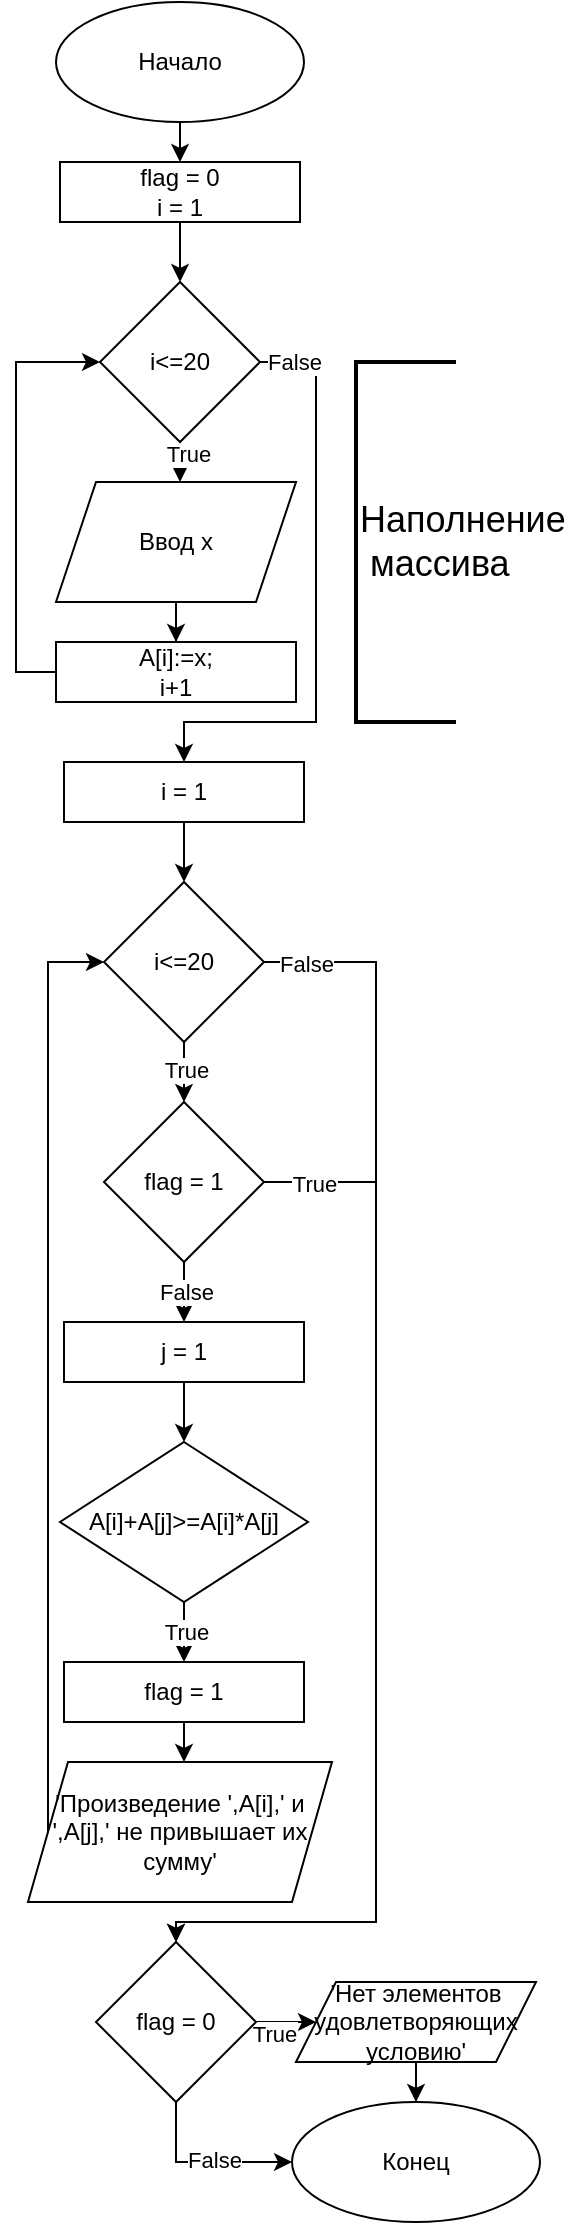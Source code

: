 <mxfile version="22.1.4" type="device">
  <diagram id="C5RBs43oDa-KdzZeNtuy" name="Page-1">
    <mxGraphModel dx="1750" dy="1103" grid="1" gridSize="10" guides="1" tooltips="1" connect="1" arrows="1" fold="1" page="1" pageScale="1" pageWidth="827" pageHeight="1169" math="0" shadow="0">
      <root>
        <mxCell id="WIyWlLk6GJQsqaUBKTNV-0" />
        <mxCell id="WIyWlLk6GJQsqaUBKTNV-1" parent="WIyWlLk6GJQsqaUBKTNV-0" />
        <mxCell id="YRxJXnBdkrVlGkPO4I3S-2" style="edgeStyle=orthogonalEdgeStyle;rounded=0;orthogonalLoop=1;jettySize=auto;html=1;" edge="1" parent="WIyWlLk6GJQsqaUBKTNV-1" source="YRxJXnBdkrVlGkPO4I3S-0">
          <mxGeometry relative="1" as="geometry">
            <mxPoint x="412" y="100" as="targetPoint" />
          </mxGeometry>
        </mxCell>
        <mxCell id="YRxJXnBdkrVlGkPO4I3S-0" value="Начало" style="ellipse;whiteSpace=wrap;html=1;" vertex="1" parent="WIyWlLk6GJQsqaUBKTNV-1">
          <mxGeometry x="350" y="20" width="124" height="60" as="geometry" />
        </mxCell>
        <mxCell id="YRxJXnBdkrVlGkPO4I3S-6" style="edgeStyle=orthogonalEdgeStyle;rounded=0;orthogonalLoop=1;jettySize=auto;html=1;" edge="1" parent="WIyWlLk6GJQsqaUBKTNV-1" source="YRxJXnBdkrVlGkPO4I3S-3">
          <mxGeometry relative="1" as="geometry">
            <mxPoint x="412" y="160" as="targetPoint" />
          </mxGeometry>
        </mxCell>
        <mxCell id="YRxJXnBdkrVlGkPO4I3S-3" value="flag = 0&lt;br&gt;i = 1" style="rounded=0;whiteSpace=wrap;html=1;" vertex="1" parent="WIyWlLk6GJQsqaUBKTNV-1">
          <mxGeometry x="352" y="100" width="120" height="30" as="geometry" />
        </mxCell>
        <mxCell id="YRxJXnBdkrVlGkPO4I3S-8" style="edgeStyle=orthogonalEdgeStyle;rounded=0;orthogonalLoop=1;jettySize=auto;html=1;" edge="1" parent="WIyWlLk6GJQsqaUBKTNV-1" source="YRxJXnBdkrVlGkPO4I3S-5">
          <mxGeometry relative="1" as="geometry">
            <mxPoint x="412" y="260" as="targetPoint" />
          </mxGeometry>
        </mxCell>
        <mxCell id="YRxJXnBdkrVlGkPO4I3S-21" value="True" style="edgeLabel;html=1;align=center;verticalAlign=middle;resizable=0;points=[];" vertex="1" connectable="0" parent="YRxJXnBdkrVlGkPO4I3S-8">
          <mxGeometry x="-0.619" y="3" relative="1" as="geometry">
            <mxPoint x="1" y="2" as="offset" />
          </mxGeometry>
        </mxCell>
        <mxCell id="YRxJXnBdkrVlGkPO4I3S-14" style="edgeStyle=orthogonalEdgeStyle;rounded=0;orthogonalLoop=1;jettySize=auto;html=1;entryX=0.5;entryY=0;entryDx=0;entryDy=0;exitX=1;exitY=0.5;exitDx=0;exitDy=0;" edge="1" parent="WIyWlLk6GJQsqaUBKTNV-1" source="YRxJXnBdkrVlGkPO4I3S-5" target="YRxJXnBdkrVlGkPO4I3S-12">
          <mxGeometry relative="1" as="geometry">
            <Array as="points">
              <mxPoint x="480" y="200" />
              <mxPoint x="480" y="380" />
              <mxPoint x="414" y="380" />
            </Array>
          </mxGeometry>
        </mxCell>
        <mxCell id="YRxJXnBdkrVlGkPO4I3S-22" value="False" style="edgeLabel;html=1;align=center;verticalAlign=middle;resizable=0;points=[];" vertex="1" connectable="0" parent="YRxJXnBdkrVlGkPO4I3S-14">
          <mxGeometry x="-0.886" relative="1" as="geometry">
            <mxPoint as="offset" />
          </mxGeometry>
        </mxCell>
        <mxCell id="YRxJXnBdkrVlGkPO4I3S-5" value="i&amp;lt;=20" style="rhombus;whiteSpace=wrap;html=1;" vertex="1" parent="WIyWlLk6GJQsqaUBKTNV-1">
          <mxGeometry x="372" y="160" width="80" height="80" as="geometry" />
        </mxCell>
        <mxCell id="YRxJXnBdkrVlGkPO4I3S-9" style="edgeStyle=orthogonalEdgeStyle;rounded=0;orthogonalLoop=1;jettySize=auto;html=1;" edge="1" parent="WIyWlLk6GJQsqaUBKTNV-1" source="YRxJXnBdkrVlGkPO4I3S-7" target="YRxJXnBdkrVlGkPO4I3S-10">
          <mxGeometry relative="1" as="geometry">
            <mxPoint x="410" y="340" as="targetPoint" />
          </mxGeometry>
        </mxCell>
        <mxCell id="YRxJXnBdkrVlGkPO4I3S-7" value="Ввод x" style="shape=parallelogram;perimeter=parallelogramPerimeter;whiteSpace=wrap;html=1;fixedSize=1;" vertex="1" parent="WIyWlLk6GJQsqaUBKTNV-1">
          <mxGeometry x="350" y="260" width="120" height="60" as="geometry" />
        </mxCell>
        <mxCell id="YRxJXnBdkrVlGkPO4I3S-11" style="edgeStyle=orthogonalEdgeStyle;rounded=0;orthogonalLoop=1;jettySize=auto;html=1;entryX=0;entryY=0.5;entryDx=0;entryDy=0;exitX=0;exitY=0.5;exitDx=0;exitDy=0;" edge="1" parent="WIyWlLk6GJQsqaUBKTNV-1" source="YRxJXnBdkrVlGkPO4I3S-10" target="YRxJXnBdkrVlGkPO4I3S-5">
          <mxGeometry relative="1" as="geometry" />
        </mxCell>
        <mxCell id="YRxJXnBdkrVlGkPO4I3S-10" value="A[i]:=x;&lt;br&gt;i+1" style="rounded=0;whiteSpace=wrap;html=1;" vertex="1" parent="WIyWlLk6GJQsqaUBKTNV-1">
          <mxGeometry x="350" y="340" width="120" height="30" as="geometry" />
        </mxCell>
        <mxCell id="YRxJXnBdkrVlGkPO4I3S-15" style="edgeStyle=orthogonalEdgeStyle;rounded=0;orthogonalLoop=1;jettySize=auto;html=1;" edge="1" parent="WIyWlLk6GJQsqaUBKTNV-1" source="YRxJXnBdkrVlGkPO4I3S-12" target="YRxJXnBdkrVlGkPO4I3S-13">
          <mxGeometry relative="1" as="geometry" />
        </mxCell>
        <mxCell id="YRxJXnBdkrVlGkPO4I3S-12" value="i = 1" style="rounded=0;whiteSpace=wrap;html=1;" vertex="1" parent="WIyWlLk6GJQsqaUBKTNV-1">
          <mxGeometry x="354" y="400" width="120" height="30" as="geometry" />
        </mxCell>
        <mxCell id="YRxJXnBdkrVlGkPO4I3S-17" style="edgeStyle=orthogonalEdgeStyle;rounded=0;orthogonalLoop=1;jettySize=auto;html=1;" edge="1" parent="WIyWlLk6GJQsqaUBKTNV-1" source="YRxJXnBdkrVlGkPO4I3S-13">
          <mxGeometry relative="1" as="geometry">
            <mxPoint x="414" y="570" as="targetPoint" />
          </mxGeometry>
        </mxCell>
        <mxCell id="YRxJXnBdkrVlGkPO4I3S-20" value="True" style="edgeLabel;html=1;align=center;verticalAlign=middle;resizable=0;points=[];" vertex="1" connectable="0" parent="YRxJXnBdkrVlGkPO4I3S-17">
          <mxGeometry x="-0.279" y="1" relative="1" as="geometry">
            <mxPoint y="3" as="offset" />
          </mxGeometry>
        </mxCell>
        <mxCell id="YRxJXnBdkrVlGkPO4I3S-41" style="edgeStyle=orthogonalEdgeStyle;rounded=0;orthogonalLoop=1;jettySize=auto;html=1;entryX=0.5;entryY=0;entryDx=0;entryDy=0;exitX=1;exitY=0.5;exitDx=0;exitDy=0;" edge="1" parent="WIyWlLk6GJQsqaUBKTNV-1" source="YRxJXnBdkrVlGkPO4I3S-13" target="YRxJXnBdkrVlGkPO4I3S-38">
          <mxGeometry relative="1" as="geometry">
            <Array as="points">
              <mxPoint x="510" y="500" />
              <mxPoint x="510" y="980" />
              <mxPoint x="410" y="980" />
            </Array>
          </mxGeometry>
        </mxCell>
        <mxCell id="YRxJXnBdkrVlGkPO4I3S-42" value="False" style="edgeLabel;html=1;align=center;verticalAlign=middle;resizable=0;points=[];" vertex="1" connectable="0" parent="YRxJXnBdkrVlGkPO4I3S-41">
          <mxGeometry x="-0.936" y="-1" relative="1" as="geometry">
            <mxPoint as="offset" />
          </mxGeometry>
        </mxCell>
        <mxCell id="YRxJXnBdkrVlGkPO4I3S-13" value="i&amp;lt;=20" style="rhombus;whiteSpace=wrap;html=1;" vertex="1" parent="WIyWlLk6GJQsqaUBKTNV-1">
          <mxGeometry x="374" y="460" width="80" height="80" as="geometry" />
        </mxCell>
        <mxCell id="YRxJXnBdkrVlGkPO4I3S-18" style="edgeStyle=orthogonalEdgeStyle;rounded=0;orthogonalLoop=1;jettySize=auto;html=1;" edge="1" parent="WIyWlLk6GJQsqaUBKTNV-1" source="YRxJXnBdkrVlGkPO4I3S-16">
          <mxGeometry relative="1" as="geometry">
            <mxPoint x="414" y="680" as="targetPoint" />
          </mxGeometry>
        </mxCell>
        <mxCell id="YRxJXnBdkrVlGkPO4I3S-19" value="False" style="edgeLabel;html=1;align=center;verticalAlign=middle;resizable=0;points=[];" vertex="1" connectable="0" parent="YRxJXnBdkrVlGkPO4I3S-18">
          <mxGeometry x="-0.213" y="1" relative="1" as="geometry">
            <mxPoint y="3" as="offset" />
          </mxGeometry>
        </mxCell>
        <mxCell id="YRxJXnBdkrVlGkPO4I3S-39" style="edgeStyle=orthogonalEdgeStyle;rounded=0;orthogonalLoop=1;jettySize=auto;html=1;entryX=0.5;entryY=0;entryDx=0;entryDy=0;exitX=1;exitY=0.5;exitDx=0;exitDy=0;" edge="1" parent="WIyWlLk6GJQsqaUBKTNV-1" source="YRxJXnBdkrVlGkPO4I3S-16" target="YRxJXnBdkrVlGkPO4I3S-38">
          <mxGeometry relative="1" as="geometry">
            <Array as="points">
              <mxPoint x="510" y="610" />
              <mxPoint x="510" y="980" />
              <mxPoint x="410" y="980" />
            </Array>
          </mxGeometry>
        </mxCell>
        <mxCell id="YRxJXnBdkrVlGkPO4I3S-40" value="True" style="edgeLabel;html=1;align=center;verticalAlign=middle;resizable=0;points=[];" vertex="1" connectable="0" parent="YRxJXnBdkrVlGkPO4I3S-39">
          <mxGeometry x="-0.907" y="-1" relative="1" as="geometry">
            <mxPoint as="offset" />
          </mxGeometry>
        </mxCell>
        <mxCell id="YRxJXnBdkrVlGkPO4I3S-16" value="flag = 1" style="rhombus;whiteSpace=wrap;html=1;" vertex="1" parent="WIyWlLk6GJQsqaUBKTNV-1">
          <mxGeometry x="374" y="570" width="80" height="80" as="geometry" />
        </mxCell>
        <mxCell id="YRxJXnBdkrVlGkPO4I3S-26" style="edgeStyle=orthogonalEdgeStyle;rounded=0;orthogonalLoop=1;jettySize=auto;html=1;" edge="1" parent="WIyWlLk6GJQsqaUBKTNV-1" source="YRxJXnBdkrVlGkPO4I3S-23">
          <mxGeometry relative="1" as="geometry">
            <mxPoint x="414" y="740" as="targetPoint" />
          </mxGeometry>
        </mxCell>
        <mxCell id="YRxJXnBdkrVlGkPO4I3S-23" value="j = 1" style="rounded=0;whiteSpace=wrap;html=1;" vertex="1" parent="WIyWlLk6GJQsqaUBKTNV-1">
          <mxGeometry x="354" y="680" width="120" height="30" as="geometry" />
        </mxCell>
        <mxCell id="YRxJXnBdkrVlGkPO4I3S-27" style="edgeStyle=orthogonalEdgeStyle;rounded=0;orthogonalLoop=1;jettySize=auto;html=1;" edge="1" parent="WIyWlLk6GJQsqaUBKTNV-1" source="YRxJXnBdkrVlGkPO4I3S-24">
          <mxGeometry relative="1" as="geometry">
            <mxPoint x="414" y="850" as="targetPoint" />
          </mxGeometry>
        </mxCell>
        <mxCell id="YRxJXnBdkrVlGkPO4I3S-29" value="True" style="edgeLabel;html=1;align=center;verticalAlign=middle;resizable=0;points=[];" vertex="1" connectable="0" parent="YRxJXnBdkrVlGkPO4I3S-27">
          <mxGeometry x="-0.213" y="1" relative="1" as="geometry">
            <mxPoint y="3" as="offset" />
          </mxGeometry>
        </mxCell>
        <mxCell id="YRxJXnBdkrVlGkPO4I3S-24" value="A[i]+A[j]&amp;gt;=A[i]*A[j]" style="rhombus;whiteSpace=wrap;html=1;" vertex="1" parent="WIyWlLk6GJQsqaUBKTNV-1">
          <mxGeometry x="352" y="740" width="124" height="80" as="geometry" />
        </mxCell>
        <mxCell id="YRxJXnBdkrVlGkPO4I3S-32" style="edgeStyle=orthogonalEdgeStyle;rounded=0;orthogonalLoop=1;jettySize=auto;html=1;" edge="1" parent="WIyWlLk6GJQsqaUBKTNV-1" source="YRxJXnBdkrVlGkPO4I3S-30">
          <mxGeometry relative="1" as="geometry">
            <mxPoint x="414" y="900" as="targetPoint" />
          </mxGeometry>
        </mxCell>
        <mxCell id="YRxJXnBdkrVlGkPO4I3S-30" value="flag = 1" style="rounded=0;whiteSpace=wrap;html=1;" vertex="1" parent="WIyWlLk6GJQsqaUBKTNV-1">
          <mxGeometry x="354" y="850" width="120" height="30" as="geometry" />
        </mxCell>
        <mxCell id="YRxJXnBdkrVlGkPO4I3S-33" style="edgeStyle=orthogonalEdgeStyle;rounded=0;orthogonalLoop=1;jettySize=auto;html=1;entryX=0;entryY=0.5;entryDx=0;entryDy=0;exitX=0;exitY=0.5;exitDx=0;exitDy=0;" edge="1" parent="WIyWlLk6GJQsqaUBKTNV-1" source="YRxJXnBdkrVlGkPO4I3S-31" target="YRxJXnBdkrVlGkPO4I3S-13">
          <mxGeometry relative="1" as="geometry" />
        </mxCell>
        <mxCell id="YRxJXnBdkrVlGkPO4I3S-31" value="&#39;Произведение &#39;,A[i],&#39; и &#39;,A[j],&#39; не привышает их сумму&#39;" style="shape=parallelogram;perimeter=parallelogramPerimeter;whiteSpace=wrap;html=1;fixedSize=1;" vertex="1" parent="WIyWlLk6GJQsqaUBKTNV-1">
          <mxGeometry x="336" y="900" width="152" height="70" as="geometry" />
        </mxCell>
        <mxCell id="YRxJXnBdkrVlGkPO4I3S-37" value="Конец" style="ellipse;whiteSpace=wrap;html=1;" vertex="1" parent="WIyWlLk6GJQsqaUBKTNV-1">
          <mxGeometry x="468" y="1070" width="124" height="60" as="geometry" />
        </mxCell>
        <mxCell id="YRxJXnBdkrVlGkPO4I3S-43" style="edgeStyle=orthogonalEdgeStyle;rounded=0;orthogonalLoop=1;jettySize=auto;html=1;" edge="1" parent="WIyWlLk6GJQsqaUBKTNV-1" source="YRxJXnBdkrVlGkPO4I3S-38">
          <mxGeometry relative="1" as="geometry">
            <mxPoint x="480" y="1030" as="targetPoint" />
          </mxGeometry>
        </mxCell>
        <mxCell id="YRxJXnBdkrVlGkPO4I3S-44" value="True" style="edgeLabel;html=1;align=center;verticalAlign=middle;resizable=0;points=[];" vertex="1" connectable="0" parent="YRxJXnBdkrVlGkPO4I3S-43">
          <mxGeometry x="-0.554" y="-5" relative="1" as="geometry">
            <mxPoint x="2" y="1" as="offset" />
          </mxGeometry>
        </mxCell>
        <mxCell id="YRxJXnBdkrVlGkPO4I3S-47" style="edgeStyle=orthogonalEdgeStyle;rounded=0;orthogonalLoop=1;jettySize=auto;html=1;entryX=0;entryY=0.5;entryDx=0;entryDy=0;exitX=0.5;exitY=1;exitDx=0;exitDy=0;" edge="1" parent="WIyWlLk6GJQsqaUBKTNV-1" source="YRxJXnBdkrVlGkPO4I3S-38" target="YRxJXnBdkrVlGkPO4I3S-37">
          <mxGeometry relative="1" as="geometry" />
        </mxCell>
        <mxCell id="YRxJXnBdkrVlGkPO4I3S-48" value="False" style="edgeLabel;html=1;align=center;verticalAlign=middle;resizable=0;points=[];" vertex="1" connectable="0" parent="YRxJXnBdkrVlGkPO4I3S-47">
          <mxGeometry x="0.109" y="1" relative="1" as="geometry">
            <mxPoint as="offset" />
          </mxGeometry>
        </mxCell>
        <mxCell id="YRxJXnBdkrVlGkPO4I3S-38" value="flag = 0" style="rhombus;whiteSpace=wrap;html=1;" vertex="1" parent="WIyWlLk6GJQsqaUBKTNV-1">
          <mxGeometry x="370" y="990" width="80" height="80" as="geometry" />
        </mxCell>
        <mxCell id="YRxJXnBdkrVlGkPO4I3S-46" style="edgeStyle=orthogonalEdgeStyle;rounded=0;orthogonalLoop=1;jettySize=auto;html=1;entryX=0.5;entryY=0;entryDx=0;entryDy=0;" edge="1" parent="WIyWlLk6GJQsqaUBKTNV-1" source="YRxJXnBdkrVlGkPO4I3S-45" target="YRxJXnBdkrVlGkPO4I3S-37">
          <mxGeometry relative="1" as="geometry" />
        </mxCell>
        <mxCell id="YRxJXnBdkrVlGkPO4I3S-45" value="&#39;Нет элементов удовлетворяющих условию&#39;" style="shape=parallelogram;perimeter=parallelogramPerimeter;whiteSpace=wrap;html=1;fixedSize=1;" vertex="1" parent="WIyWlLk6GJQsqaUBKTNV-1">
          <mxGeometry x="470" y="1010" width="120" height="40" as="geometry" />
        </mxCell>
        <mxCell id="YRxJXnBdkrVlGkPO4I3S-49" value="&lt;font style=&quot;font-size: 18px;&quot;&gt;Наполнение&lt;br&gt;&amp;nbsp;массива&lt;/font&gt;" style="strokeWidth=2;html=1;shape=mxgraph.flowchart.annotation_1;align=left;pointerEvents=1;" vertex="1" parent="WIyWlLk6GJQsqaUBKTNV-1">
          <mxGeometry x="500" y="200" width="50" height="180" as="geometry" />
        </mxCell>
      </root>
    </mxGraphModel>
  </diagram>
</mxfile>
